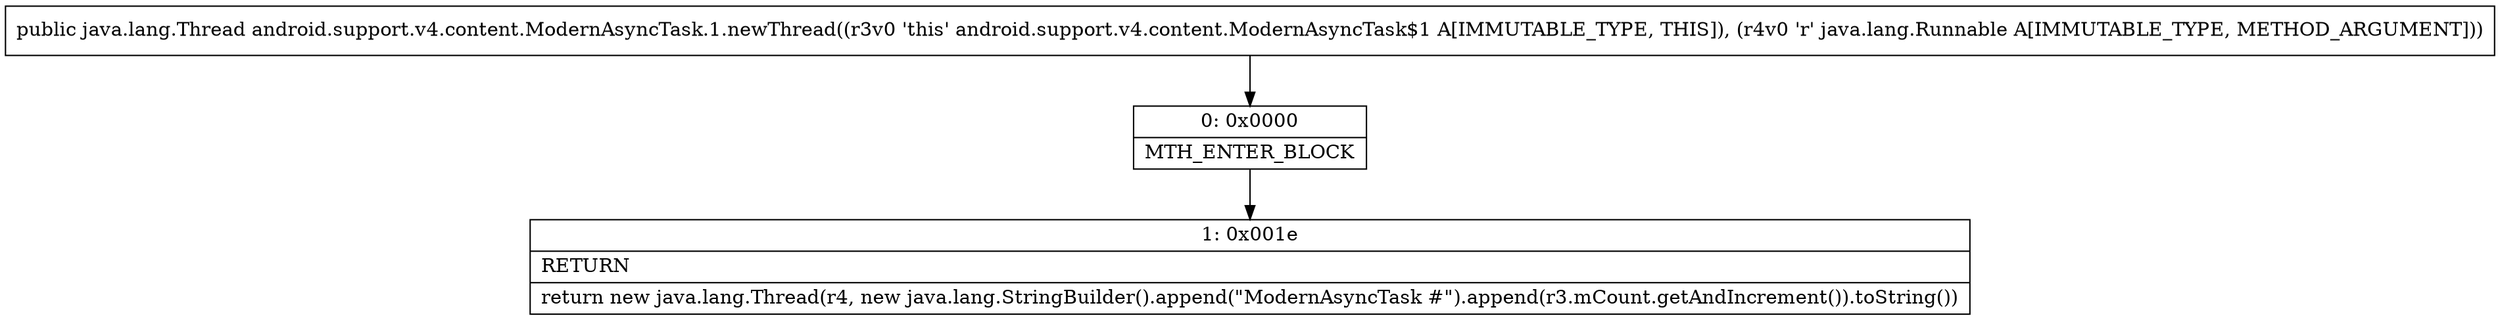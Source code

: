 digraph "CFG forandroid.support.v4.content.ModernAsyncTask.1.newThread(Ljava\/lang\/Runnable;)Ljava\/lang\/Thread;" {
Node_0 [shape=record,label="{0\:\ 0x0000|MTH_ENTER_BLOCK\l}"];
Node_1 [shape=record,label="{1\:\ 0x001e|RETURN\l|return new java.lang.Thread(r4, new java.lang.StringBuilder().append(\"ModernAsyncTask #\").append(r3.mCount.getAndIncrement()).toString())\l}"];
MethodNode[shape=record,label="{public java.lang.Thread android.support.v4.content.ModernAsyncTask.1.newThread((r3v0 'this' android.support.v4.content.ModernAsyncTask$1 A[IMMUTABLE_TYPE, THIS]), (r4v0 'r' java.lang.Runnable A[IMMUTABLE_TYPE, METHOD_ARGUMENT])) }"];
MethodNode -> Node_0;
Node_0 -> Node_1;
}

